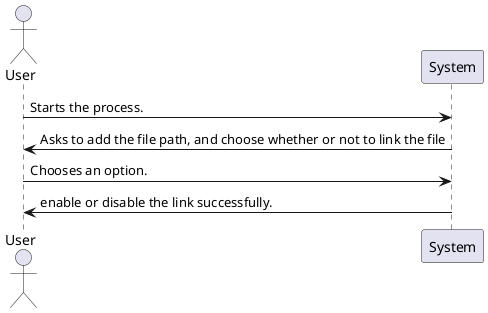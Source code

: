 @startuml doc-files/EnabledesableLink_analysis.png

actor User

User->System: Starts the process.
System->User: Asks to add the file path, and choose whether or not to link the file
User->System: Chooses an option.
System->User: enable or disable the link successfully.
@enduml